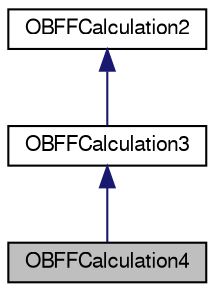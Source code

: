 digraph G
{
  edge [fontname="FreeSans",fontsize="10",labelfontname="FreeSans",labelfontsize="10"];
  node [fontname="FreeSans",fontsize="10",shape=record];
  Node1 [label="OBFFCalculation4",height=0.2,width=0.4,color="black", fillcolor="grey75", style="filled" fontcolor="black"];
  Node2 -> Node1 [dir=back,color="midnightblue",fontsize="10",style="solid",fontname="FreeSans"];
  Node2 [label="OBFFCalculation3",height=0.2,width=0.4,color="black", fillcolor="white", style="filled",URL="$classOpenBabel_1_1OBFFCalculation3.shtml",tooltip="Internal class for OBForceField to hold energy and gradient calculations on specific..."];
  Node3 -> Node2 [dir=back,color="midnightblue",fontsize="10",style="solid",fontname="FreeSans"];
  Node3 [label="OBFFCalculation2",height=0.2,width=0.4,color="black", fillcolor="white", style="filled",URL="$classOpenBabel_1_1OBFFCalculation2.shtml",tooltip="Internal class for OBForceField to hold energy and gradient calculations on specific..."];
}
